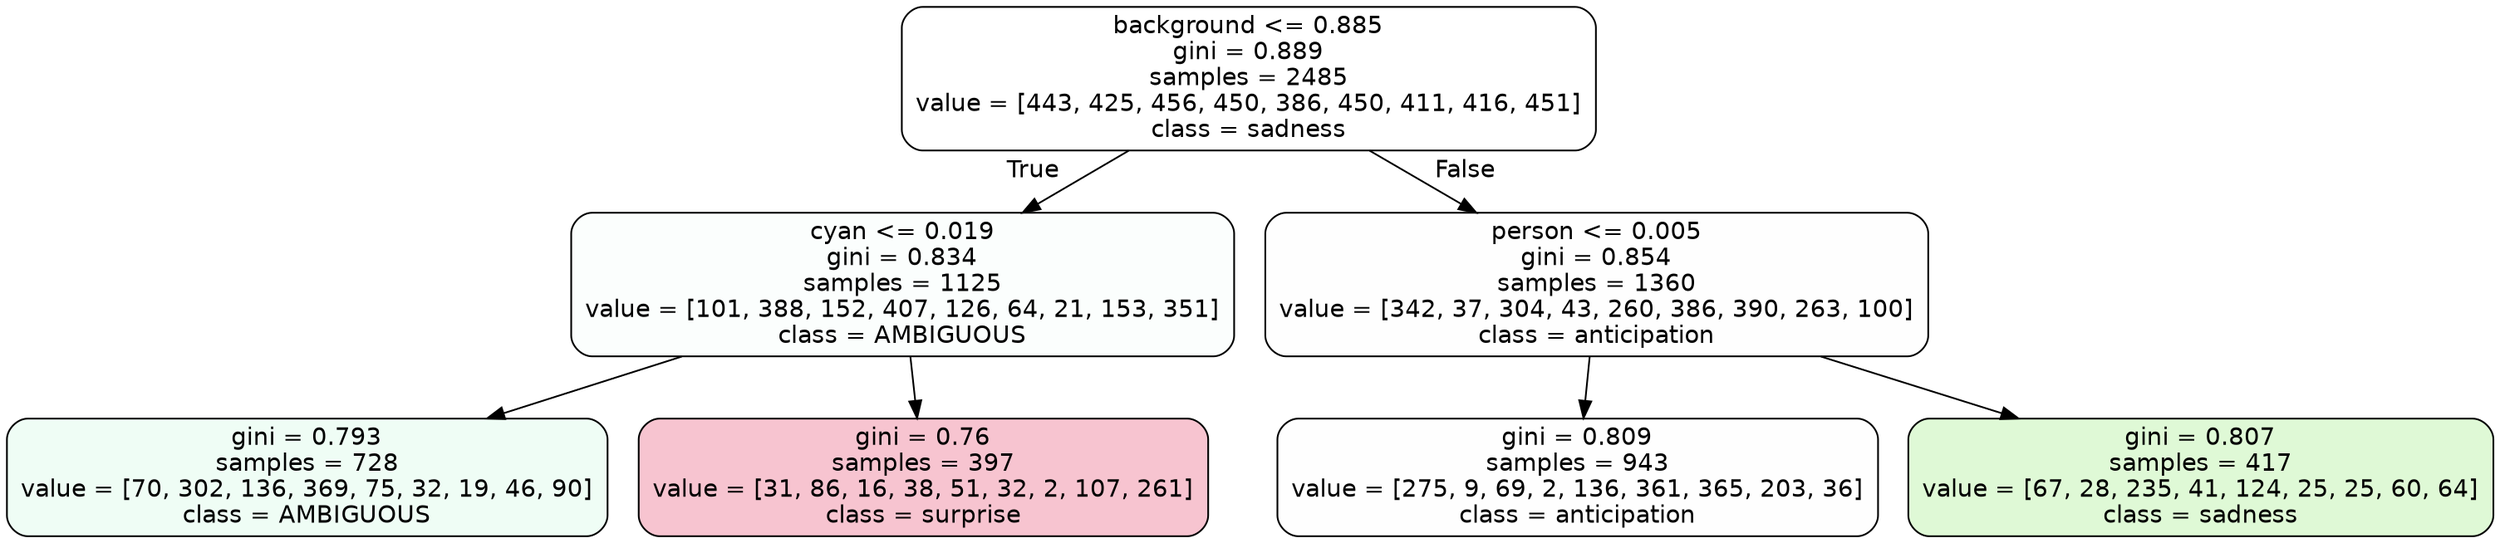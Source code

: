 digraph Tree {
node [shape=box, style="filled, rounded", color="black", fontname=helvetica] ;
edge [fontname=helvetica] ;
0 [label="background <= 0.885\ngini = 0.889\nsamples = 2485\nvalue = [443, 425, 456, 450, 386, 450, 411, 416, 451]\nclass = sadness", fillcolor="#64e53900"] ;
1 [label="cyan <= 0.019\ngini = 0.834\nsamples = 1125\nvalue = [101, 388, 152, 407, 126, 64, 21, 153, 351]\nclass = AMBIGUOUS", fillcolor="#39e58104"] ;
0 -> 1 [labeldistance=2.5, labelangle=45, headlabel="True"] ;
2 [label="gini = 0.793\nsamples = 728\nvalue = [70, 302, 136, 369, 75, 32, 19, 46, 90]\nclass = AMBIGUOUS", fillcolor="#39e58114"] ;
1 -> 2 ;
3 [label="gini = 0.76\nsamples = 397\nvalue = [31, 86, 16, 38, 51, 32, 2, 107, 261]\nclass = surprise", fillcolor="#e539644c"] ;
1 -> 3 ;
4 [label="person <= 0.005\ngini = 0.854\nsamples = 1360\nvalue = [342, 37, 304, 43, 260, 386, 390, 263, 100]\nclass = anticipation", fillcolor="#8139e501"] ;
0 -> 4 [labeldistance=2.5, labelangle=-45, headlabel="False"] ;
5 [label="gini = 0.809\nsamples = 943\nvalue = [275, 9, 69, 2, 136, 361, 365, 203, 36]\nclass = anticipation", fillcolor="#8139e501"] ;
4 -> 5 ;
6 [label="gini = 0.807\nsamples = 417\nvalue = [67, 28, 235, 41, 124, 25, 25, 60, 64]\nclass = sadness", fillcolor="#64e53934"] ;
4 -> 6 ;
}